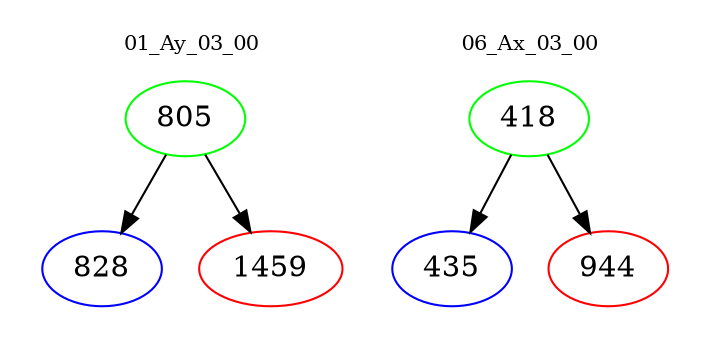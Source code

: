 digraph{
subgraph cluster_0 {
color = white
label = "01_Ay_03_00";
fontsize=10;
T0_805 [label="805", color="green"]
T0_805 -> T0_828 [color="black"]
T0_828 [label="828", color="blue"]
T0_805 -> T0_1459 [color="black"]
T0_1459 [label="1459", color="red"]
}
subgraph cluster_1 {
color = white
label = "06_Ax_03_00";
fontsize=10;
T1_418 [label="418", color="green"]
T1_418 -> T1_435 [color="black"]
T1_435 [label="435", color="blue"]
T1_418 -> T1_944 [color="black"]
T1_944 [label="944", color="red"]
}
}
